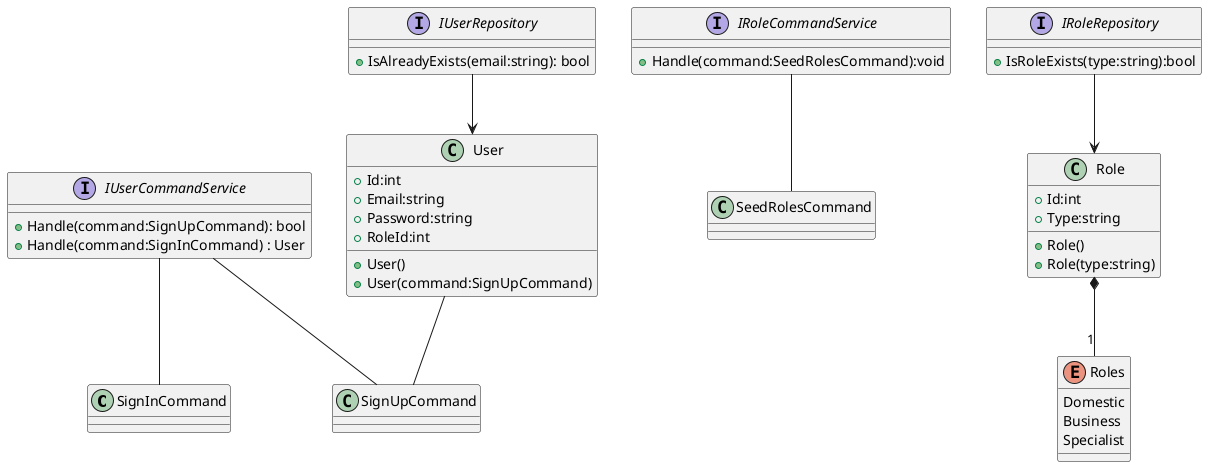 @startuml

class SignInCommand {

}

class SignUpCommand {

}

class SeedRolesCommand {

}

class User {
   +Id:int
   +Email:string
   +Password:string
   +RoleId:int
   +User()
   +User(command:SignUpCommand)
}

enum Roles{
  Domestic
  Business
  Specialist
}


class Role {
  +Id:int
  +Type:string
  +Role()
  +Role(type:string)
}


interface IRoleRepository{
  +IsRoleExists(type:string):bool
}

interface IUserRepository{
  +IsAlreadyExists(email:string): bool
}

interface IUserCommandService{
  +Handle(command:SignUpCommand): bool
  +Handle(command:SignInCommand) : User
}

interface IRoleCommandService {
  +Handle(command:SeedRolesCommand):void
}

User -- SignUpCommand
IUserRepository --> User
IRoleRepository --> Role
Role *-- "1" Roles
IUserCommandService -- SignUpCommand
IUserCommandService -- SignInCommand
IRoleCommandService -- SeedRolesCommand

@enduml
